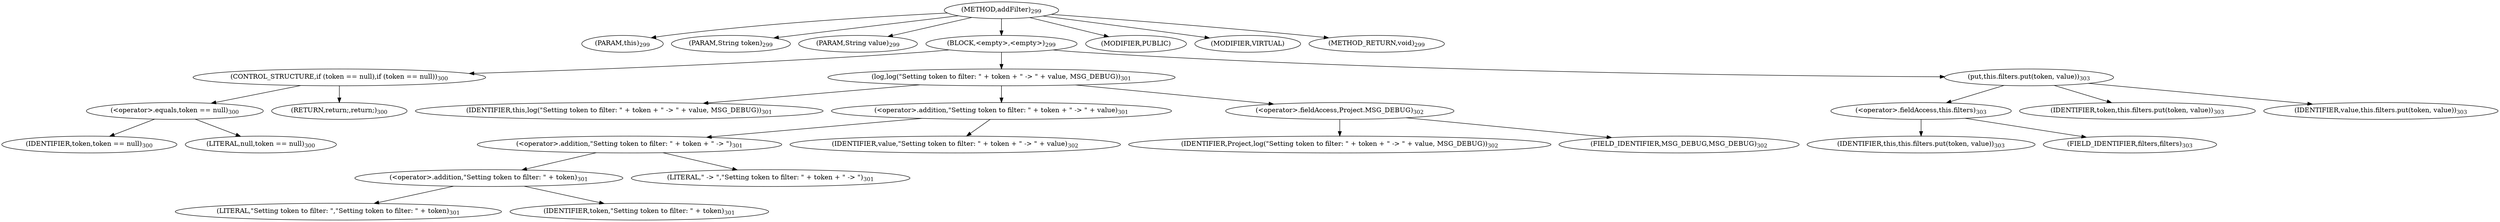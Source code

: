 digraph "addFilter" {  
"866" [label = <(METHOD,addFilter)<SUB>299</SUB>> ]
"37" [label = <(PARAM,this)<SUB>299</SUB>> ]
"867" [label = <(PARAM,String token)<SUB>299</SUB>> ]
"868" [label = <(PARAM,String value)<SUB>299</SUB>> ]
"869" [label = <(BLOCK,&lt;empty&gt;,&lt;empty&gt;)<SUB>299</SUB>> ]
"870" [label = <(CONTROL_STRUCTURE,if (token == null),if (token == null))<SUB>300</SUB>> ]
"871" [label = <(&lt;operator&gt;.equals,token == null)<SUB>300</SUB>> ]
"872" [label = <(IDENTIFIER,token,token == null)<SUB>300</SUB>> ]
"873" [label = <(LITERAL,null,token == null)<SUB>300</SUB>> ]
"874" [label = <(RETURN,return;,return;)<SUB>300</SUB>> ]
"875" [label = <(log,log(&quot;Setting token to filter: &quot; + token + &quot; -&gt; &quot; + value, MSG_DEBUG))<SUB>301</SUB>> ]
"36" [label = <(IDENTIFIER,this,log(&quot;Setting token to filter: &quot; + token + &quot; -&gt; &quot; + value, MSG_DEBUG))<SUB>301</SUB>> ]
"876" [label = <(&lt;operator&gt;.addition,&quot;Setting token to filter: &quot; + token + &quot; -&gt; &quot; + value)<SUB>301</SUB>> ]
"877" [label = <(&lt;operator&gt;.addition,&quot;Setting token to filter: &quot; + token + &quot; -&gt; &quot;)<SUB>301</SUB>> ]
"878" [label = <(&lt;operator&gt;.addition,&quot;Setting token to filter: &quot; + token)<SUB>301</SUB>> ]
"879" [label = <(LITERAL,&quot;Setting token to filter: &quot;,&quot;Setting token to filter: &quot; + token)<SUB>301</SUB>> ]
"880" [label = <(IDENTIFIER,token,&quot;Setting token to filter: &quot; + token)<SUB>301</SUB>> ]
"881" [label = <(LITERAL,&quot; -&gt; &quot;,&quot;Setting token to filter: &quot; + token + &quot; -&gt; &quot;)<SUB>301</SUB>> ]
"882" [label = <(IDENTIFIER,value,&quot;Setting token to filter: &quot; + token + &quot; -&gt; &quot; + value)<SUB>302</SUB>> ]
"883" [label = <(&lt;operator&gt;.fieldAccess,Project.MSG_DEBUG)<SUB>302</SUB>> ]
"884" [label = <(IDENTIFIER,Project,log(&quot;Setting token to filter: &quot; + token + &quot; -&gt; &quot; + value, MSG_DEBUG))<SUB>302</SUB>> ]
"885" [label = <(FIELD_IDENTIFIER,MSG_DEBUG,MSG_DEBUG)<SUB>302</SUB>> ]
"886" [label = <(put,this.filters.put(token, value))<SUB>303</SUB>> ]
"887" [label = <(&lt;operator&gt;.fieldAccess,this.filters)<SUB>303</SUB>> ]
"38" [label = <(IDENTIFIER,this,this.filters.put(token, value))<SUB>303</SUB>> ]
"888" [label = <(FIELD_IDENTIFIER,filters,filters)<SUB>303</SUB>> ]
"889" [label = <(IDENTIFIER,token,this.filters.put(token, value))<SUB>303</SUB>> ]
"890" [label = <(IDENTIFIER,value,this.filters.put(token, value))<SUB>303</SUB>> ]
"891" [label = <(MODIFIER,PUBLIC)> ]
"892" [label = <(MODIFIER,VIRTUAL)> ]
"893" [label = <(METHOD_RETURN,void)<SUB>299</SUB>> ]
  "866" -> "37" 
  "866" -> "867" 
  "866" -> "868" 
  "866" -> "869" 
  "866" -> "891" 
  "866" -> "892" 
  "866" -> "893" 
  "869" -> "870" 
  "869" -> "875" 
  "869" -> "886" 
  "870" -> "871" 
  "870" -> "874" 
  "871" -> "872" 
  "871" -> "873" 
  "875" -> "36" 
  "875" -> "876" 
  "875" -> "883" 
  "876" -> "877" 
  "876" -> "882" 
  "877" -> "878" 
  "877" -> "881" 
  "878" -> "879" 
  "878" -> "880" 
  "883" -> "884" 
  "883" -> "885" 
  "886" -> "887" 
  "886" -> "889" 
  "886" -> "890" 
  "887" -> "38" 
  "887" -> "888" 
}
